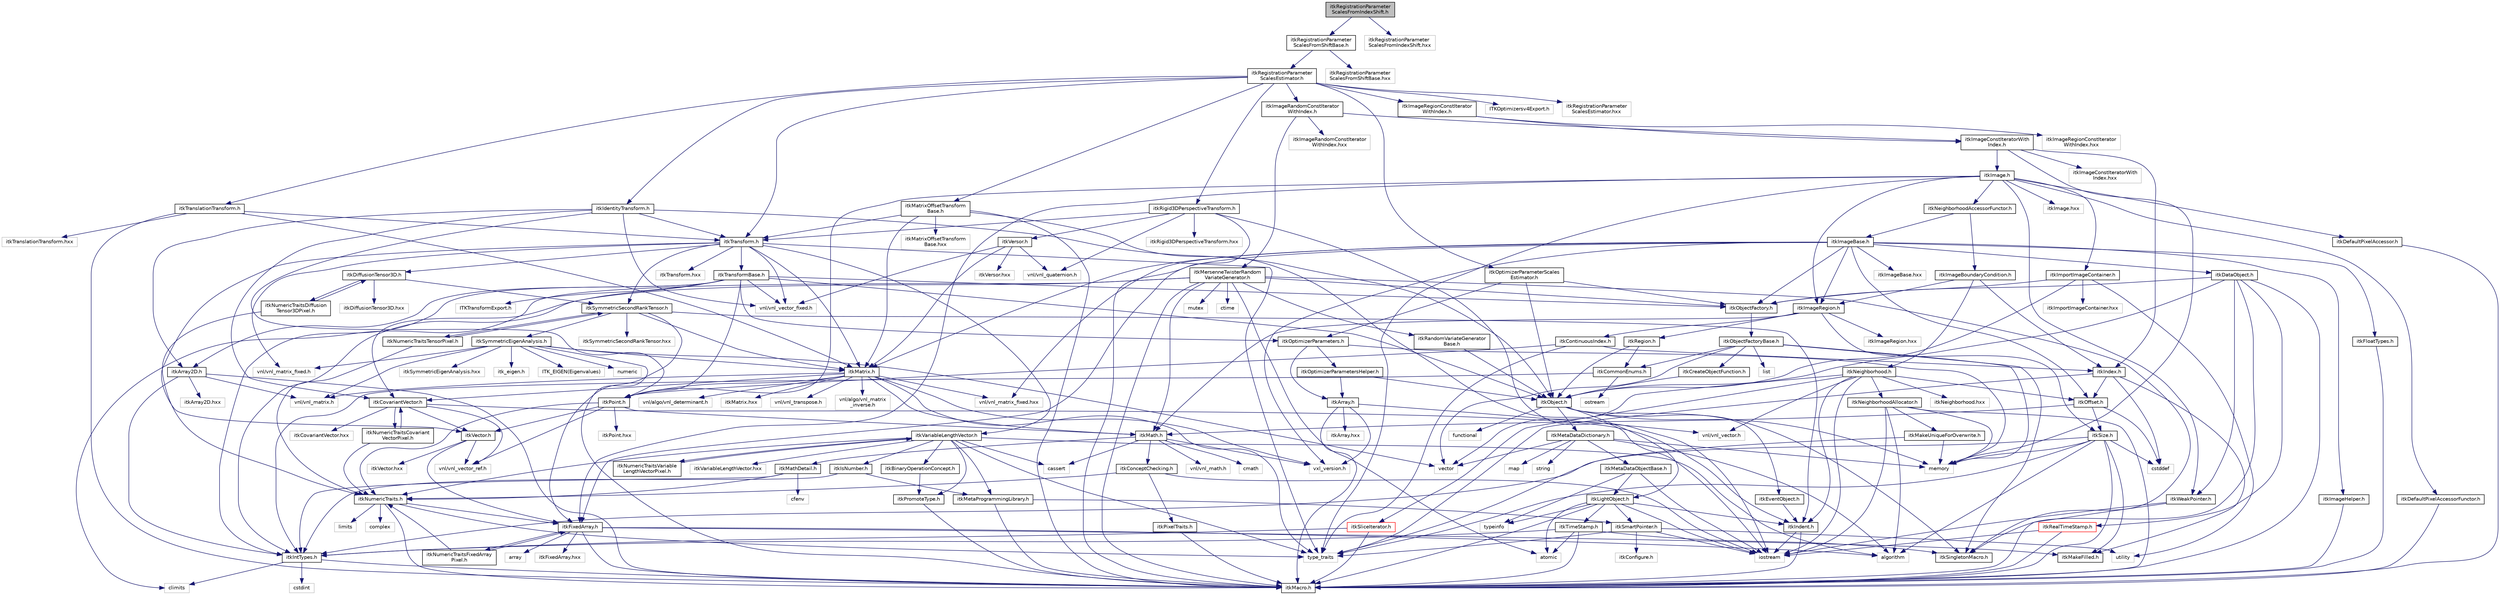 digraph "itkRegistrationParameterScalesFromIndexShift.h"
{
 // LATEX_PDF_SIZE
  edge [fontname="Helvetica",fontsize="10",labelfontname="Helvetica",labelfontsize="10"];
  node [fontname="Helvetica",fontsize="10",shape=record];
  Node1 [label="itkRegistrationParameter\lScalesFromIndexShift.h",height=0.2,width=0.4,color="black", fillcolor="grey75", style="filled", fontcolor="black",tooltip=" "];
  Node1 -> Node2 [color="midnightblue",fontsize="10",style="solid",fontname="Helvetica"];
  Node2 [label="itkRegistrationParameter\lScalesFromShiftBase.h",height=0.2,width=0.4,color="black", fillcolor="white", style="filled",URL="$itkRegistrationParameterScalesFromShiftBase_8h.html",tooltip=" "];
  Node2 -> Node3 [color="midnightblue",fontsize="10",style="solid",fontname="Helvetica"];
  Node3 [label="itkRegistrationParameter\lScalesEstimator.h",height=0.2,width=0.4,color="black", fillcolor="white", style="filled",URL="$itkRegistrationParameterScalesEstimator_8h.html",tooltip=" "];
  Node3 -> Node4 [color="midnightblue",fontsize="10",style="solid",fontname="Helvetica"];
  Node4 [label="itkTransform.h",height=0.2,width=0.4,color="black", fillcolor="white", style="filled",URL="$itkTransform_8h.html",tooltip=" "];
  Node4 -> Node5 [color="midnightblue",fontsize="10",style="solid",fontname="Helvetica"];
  Node5 [label="type_traits",height=0.2,width=0.4,color="grey75", fillcolor="white", style="filled",tooltip=" "];
  Node4 -> Node6 [color="midnightblue",fontsize="10",style="solid",fontname="Helvetica"];
  Node6 [label="itkTransformBase.h",height=0.2,width=0.4,color="black", fillcolor="white", style="filled",URL="$itkTransformBase_8h.html",tooltip=" "];
  Node6 -> Node7 [color="midnightblue",fontsize="10",style="solid",fontname="Helvetica"];
  Node7 [label="ITKTransformExport.h",height=0.2,width=0.4,color="grey75", fillcolor="white", style="filled",tooltip=" "];
  Node6 -> Node8 [color="midnightblue",fontsize="10",style="solid",fontname="Helvetica"];
  Node8 [label="itkObject.h",height=0.2,width=0.4,color="black", fillcolor="white", style="filled",URL="$itkObject_8h.html",tooltip=" "];
  Node8 -> Node9 [color="midnightblue",fontsize="10",style="solid",fontname="Helvetica"];
  Node9 [label="itkLightObject.h",height=0.2,width=0.4,color="black", fillcolor="white", style="filled",URL="$itkLightObject_8h.html",tooltip=" "];
  Node9 -> Node10 [color="midnightblue",fontsize="10",style="solid",fontname="Helvetica"];
  Node10 [label="itkMacro.h",height=0.2,width=0.4,color="black", fillcolor="white", style="filled",URL="$itkMacro_8h.html",tooltip=" "];
  Node9 -> Node11 [color="midnightblue",fontsize="10",style="solid",fontname="Helvetica"];
  Node11 [label="itkSmartPointer.h",height=0.2,width=0.4,color="black", fillcolor="white", style="filled",URL="$itkSmartPointer_8h.html",tooltip=" "];
  Node11 -> Node12 [color="midnightblue",fontsize="10",style="solid",fontname="Helvetica"];
  Node12 [label="iostream",height=0.2,width=0.4,color="grey75", fillcolor="white", style="filled",tooltip=" "];
  Node11 -> Node13 [color="midnightblue",fontsize="10",style="solid",fontname="Helvetica"];
  Node13 [label="utility",height=0.2,width=0.4,color="grey75", fillcolor="white", style="filled",tooltip=" "];
  Node11 -> Node5 [color="midnightblue",fontsize="10",style="solid",fontname="Helvetica"];
  Node11 -> Node14 [color="midnightblue",fontsize="10",style="solid",fontname="Helvetica"];
  Node14 [label="itkConfigure.h",height=0.2,width=0.4,color="grey75", fillcolor="white", style="filled",tooltip=" "];
  Node9 -> Node15 [color="midnightblue",fontsize="10",style="solid",fontname="Helvetica"];
  Node15 [label="itkTimeStamp.h",height=0.2,width=0.4,color="black", fillcolor="white", style="filled",URL="$itkTimeStamp_8h.html",tooltip=" "];
  Node15 -> Node10 [color="midnightblue",fontsize="10",style="solid",fontname="Helvetica"];
  Node15 -> Node16 [color="midnightblue",fontsize="10",style="solid",fontname="Helvetica"];
  Node16 [label="itkIntTypes.h",height=0.2,width=0.4,color="black", fillcolor="white", style="filled",URL="$itkIntTypes_8h.html",tooltip=" "];
  Node16 -> Node10 [color="midnightblue",fontsize="10",style="solid",fontname="Helvetica"];
  Node16 -> Node17 [color="midnightblue",fontsize="10",style="solid",fontname="Helvetica"];
  Node17 [label="cstdint",height=0.2,width=0.4,color="grey75", fillcolor="white", style="filled",tooltip=" "];
  Node16 -> Node18 [color="midnightblue",fontsize="10",style="solid",fontname="Helvetica"];
  Node18 [label="climits",height=0.2,width=0.4,color="grey75", fillcolor="white", style="filled",tooltip=" "];
  Node15 -> Node19 [color="midnightblue",fontsize="10",style="solid",fontname="Helvetica"];
  Node19 [label="atomic",height=0.2,width=0.4,color="grey75", fillcolor="white", style="filled",tooltip=" "];
  Node15 -> Node20 [color="midnightblue",fontsize="10",style="solid",fontname="Helvetica"];
  Node20 [label="itkSingletonMacro.h",height=0.2,width=0.4,color="black", fillcolor="white", style="filled",URL="$itkSingletonMacro_8h.html",tooltip=" "];
  Node9 -> Node21 [color="midnightblue",fontsize="10",style="solid",fontname="Helvetica"];
  Node21 [label="itkIndent.h",height=0.2,width=0.4,color="black", fillcolor="white", style="filled",URL="$itkIndent_8h.html",tooltip=" "];
  Node21 -> Node10 [color="midnightblue",fontsize="10",style="solid",fontname="Helvetica"];
  Node21 -> Node12 [color="midnightblue",fontsize="10",style="solid",fontname="Helvetica"];
  Node9 -> Node19 [color="midnightblue",fontsize="10",style="solid",fontname="Helvetica"];
  Node9 -> Node12 [color="midnightblue",fontsize="10",style="solid",fontname="Helvetica"];
  Node9 -> Node22 [color="midnightblue",fontsize="10",style="solid",fontname="Helvetica"];
  Node22 [label="typeinfo",height=0.2,width=0.4,color="grey75", fillcolor="white", style="filled",tooltip=" "];
  Node8 -> Node23 [color="midnightblue",fontsize="10",style="solid",fontname="Helvetica"];
  Node23 [label="itkEventObject.h",height=0.2,width=0.4,color="black", fillcolor="white", style="filled",URL="$itkEventObject_8h.html",tooltip=" "];
  Node23 -> Node21 [color="midnightblue",fontsize="10",style="solid",fontname="Helvetica"];
  Node8 -> Node24 [color="midnightblue",fontsize="10",style="solid",fontname="Helvetica"];
  Node24 [label="itkMetaDataDictionary.h",height=0.2,width=0.4,color="black", fillcolor="white", style="filled",URL="$itkMetaDataDictionary_8h.html",tooltip=" "];
  Node24 -> Node25 [color="midnightblue",fontsize="10",style="solid",fontname="Helvetica"];
  Node25 [label="itkMetaDataObjectBase.h",height=0.2,width=0.4,color="black", fillcolor="white", style="filled",URL="$itkMetaDataObjectBase_8h.html",tooltip=" "];
  Node25 -> Node9 [color="midnightblue",fontsize="10",style="solid",fontname="Helvetica"];
  Node25 -> Node22 [color="midnightblue",fontsize="10",style="solid",fontname="Helvetica"];
  Node25 -> Node12 [color="midnightblue",fontsize="10",style="solid",fontname="Helvetica"];
  Node24 -> Node26 [color="midnightblue",fontsize="10",style="solid",fontname="Helvetica"];
  Node26 [label="algorithm",height=0.2,width=0.4,color="grey75", fillcolor="white", style="filled",tooltip=" "];
  Node24 -> Node27 [color="midnightblue",fontsize="10",style="solid",fontname="Helvetica"];
  Node27 [label="vector",height=0.2,width=0.4,color="grey75", fillcolor="white", style="filled",tooltip=" "];
  Node24 -> Node28 [color="midnightblue",fontsize="10",style="solid",fontname="Helvetica"];
  Node28 [label="map",height=0.2,width=0.4,color="grey75", fillcolor="white", style="filled",tooltip=" "];
  Node24 -> Node29 [color="midnightblue",fontsize="10",style="solid",fontname="Helvetica"];
  Node29 [label="string",height=0.2,width=0.4,color="grey75", fillcolor="white", style="filled",tooltip=" "];
  Node24 -> Node30 [color="midnightblue",fontsize="10",style="solid",fontname="Helvetica"];
  Node30 [label="memory",height=0.2,width=0.4,color="grey75", fillcolor="white", style="filled",tooltip=" "];
  Node8 -> Node20 [color="midnightblue",fontsize="10",style="solid",fontname="Helvetica"];
  Node8 -> Node31 [color="midnightblue",fontsize="10",style="solid",fontname="Helvetica"];
  Node31 [label="functional",height=0.2,width=0.4,color="grey75", fillcolor="white", style="filled",tooltip=" "];
  Node8 -> Node30 [color="midnightblue",fontsize="10",style="solid",fontname="Helvetica"];
  Node6 -> Node32 [color="midnightblue",fontsize="10",style="solid",fontname="Helvetica"];
  Node32 [label="itkPoint.h",height=0.2,width=0.4,color="black", fillcolor="white", style="filled",URL="$itkPoint_8h.html",tooltip=" "];
  Node32 -> Node33 [color="midnightblue",fontsize="10",style="solid",fontname="Helvetica"];
  Node33 [label="itkNumericTraits.h",height=0.2,width=0.4,color="black", fillcolor="white", style="filled",URL="$itkNumericTraits_8h.html",tooltip=" "];
  Node33 -> Node10 [color="midnightblue",fontsize="10",style="solid",fontname="Helvetica"];
  Node33 -> Node34 [color="midnightblue",fontsize="10",style="solid",fontname="Helvetica"];
  Node34 [label="limits",height=0.2,width=0.4,color="grey75", fillcolor="white", style="filled",tooltip=" "];
  Node33 -> Node35 [color="midnightblue",fontsize="10",style="solid",fontname="Helvetica"];
  Node35 [label="complex",height=0.2,width=0.4,color="grey75", fillcolor="white", style="filled",tooltip=" "];
  Node33 -> Node5 [color="midnightblue",fontsize="10",style="solid",fontname="Helvetica"];
  Node33 -> Node36 [color="midnightblue",fontsize="10",style="solid",fontname="Helvetica"];
  Node36 [label="itkFixedArray.h",height=0.2,width=0.4,color="black", fillcolor="white", style="filled",URL="$itkFixedArray_8h.html",tooltip=" "];
  Node36 -> Node10 [color="midnightblue",fontsize="10",style="solid",fontname="Helvetica"];
  Node36 -> Node37 [color="midnightblue",fontsize="10",style="solid",fontname="Helvetica"];
  Node37 [label="itkMakeFilled.h",height=0.2,width=0.4,color="black", fillcolor="white", style="filled",URL="$itkMakeFilled_8h.html",tooltip=" "];
  Node36 -> Node26 [color="midnightblue",fontsize="10",style="solid",fontname="Helvetica"];
  Node36 -> Node38 [color="midnightblue",fontsize="10",style="solid",fontname="Helvetica"];
  Node38 [label="array",height=0.2,width=0.4,color="grey75", fillcolor="white", style="filled",tooltip=" "];
  Node36 -> Node39 [color="midnightblue",fontsize="10",style="solid",fontname="Helvetica"];
  Node39 [label="itkFixedArray.hxx",height=0.2,width=0.4,color="grey75", fillcolor="white", style="filled",tooltip=" "];
  Node36 -> Node40 [color="midnightblue",fontsize="10",style="solid",fontname="Helvetica"];
  Node40 [label="itkNumericTraitsFixedArray\lPixel.h",height=0.2,width=0.4,color="black", fillcolor="white", style="filled",URL="$itkNumericTraitsFixedArrayPixel_8h.html",tooltip=" "];
  Node40 -> Node33 [color="midnightblue",fontsize="10",style="solid",fontname="Helvetica"];
  Node40 -> Node36 [color="midnightblue",fontsize="10",style="solid",fontname="Helvetica"];
  Node32 -> Node41 [color="midnightblue",fontsize="10",style="solid",fontname="Helvetica"];
  Node41 [label="itkVector.h",height=0.2,width=0.4,color="black", fillcolor="white", style="filled",URL="$itkVector_8h.html",tooltip=" "];
  Node41 -> Node36 [color="midnightblue",fontsize="10",style="solid",fontname="Helvetica"];
  Node41 -> Node42 [color="midnightblue",fontsize="10",style="solid",fontname="Helvetica"];
  Node42 [label="vnl/vnl_vector_ref.h",height=0.2,width=0.4,color="grey75", fillcolor="white", style="filled",tooltip=" "];
  Node41 -> Node43 [color="midnightblue",fontsize="10",style="solid",fontname="Helvetica"];
  Node43 [label="itkVector.hxx",height=0.2,width=0.4,color="grey75", fillcolor="white", style="filled",tooltip=" "];
  Node32 -> Node42 [color="midnightblue",fontsize="10",style="solid",fontname="Helvetica"];
  Node32 -> Node44 [color="midnightblue",fontsize="10",style="solid",fontname="Helvetica"];
  Node44 [label="itkMath.h",height=0.2,width=0.4,color="black", fillcolor="white", style="filled",URL="$itkMath_8h.html",tooltip=" "];
  Node44 -> Node45 [color="midnightblue",fontsize="10",style="solid",fontname="Helvetica"];
  Node45 [label="cassert",height=0.2,width=0.4,color="grey75", fillcolor="white", style="filled",tooltip=" "];
  Node44 -> Node46 [color="midnightblue",fontsize="10",style="solid",fontname="Helvetica"];
  Node46 [label="cmath",height=0.2,width=0.4,color="grey75", fillcolor="white", style="filled",tooltip=" "];
  Node44 -> Node47 [color="midnightblue",fontsize="10",style="solid",fontname="Helvetica"];
  Node47 [label="itkMathDetail.h",height=0.2,width=0.4,color="black", fillcolor="white", style="filled",URL="$itkMathDetail_8h.html",tooltip=" "];
  Node47 -> Node16 [color="midnightblue",fontsize="10",style="solid",fontname="Helvetica"];
  Node47 -> Node33 [color="midnightblue",fontsize="10",style="solid",fontname="Helvetica"];
  Node47 -> Node48 [color="midnightblue",fontsize="10",style="solid",fontname="Helvetica"];
  Node48 [label="cfenv",height=0.2,width=0.4,color="grey75", fillcolor="white", style="filled",tooltip=" "];
  Node44 -> Node49 [color="midnightblue",fontsize="10",style="solid",fontname="Helvetica"];
  Node49 [label="itkConceptChecking.h",height=0.2,width=0.4,color="black", fillcolor="white", style="filled",URL="$itkConceptChecking_8h.html",tooltip=" "];
  Node49 -> Node50 [color="midnightblue",fontsize="10",style="solid",fontname="Helvetica"];
  Node50 [label="itkPixelTraits.h",height=0.2,width=0.4,color="black", fillcolor="white", style="filled",URL="$itkPixelTraits_8h.html",tooltip=" "];
  Node50 -> Node10 [color="midnightblue",fontsize="10",style="solid",fontname="Helvetica"];
  Node49 -> Node33 [color="midnightblue",fontsize="10",style="solid",fontname="Helvetica"];
  Node49 -> Node12 [color="midnightblue",fontsize="10",style="solid",fontname="Helvetica"];
  Node44 -> Node51 [color="midnightblue",fontsize="10",style="solid",fontname="Helvetica"];
  Node51 [label="vnl/vnl_math.h",height=0.2,width=0.4,color="grey75", fillcolor="white", style="filled",tooltip=" "];
  Node44 -> Node52 [color="midnightblue",fontsize="10",style="solid",fontname="Helvetica"];
  Node52 [label="vxl_version.h",height=0.2,width=0.4,color="grey75", fillcolor="white", style="filled",tooltip=" "];
  Node32 -> Node53 [color="midnightblue",fontsize="10",style="solid",fontname="Helvetica"];
  Node53 [label="itkPoint.hxx",height=0.2,width=0.4,color="grey75", fillcolor="white", style="filled",tooltip=" "];
  Node6 -> Node54 [color="midnightblue",fontsize="10",style="solid",fontname="Helvetica"];
  Node54 [label="itkCovariantVector.h",height=0.2,width=0.4,color="black", fillcolor="white", style="filled",URL="$itkCovariantVector_8h.html",tooltip=" "];
  Node54 -> Node21 [color="midnightblue",fontsize="10",style="solid",fontname="Helvetica"];
  Node54 -> Node41 [color="midnightblue",fontsize="10",style="solid",fontname="Helvetica"];
  Node54 -> Node42 [color="midnightblue",fontsize="10",style="solid",fontname="Helvetica"];
  Node54 -> Node55 [color="midnightblue",fontsize="10",style="solid",fontname="Helvetica"];
  Node55 [label="itkNumericTraitsCovariant\lVectorPixel.h",height=0.2,width=0.4,color="black", fillcolor="white", style="filled",URL="$itkNumericTraitsCovariantVectorPixel_8h.html",tooltip=" "];
  Node55 -> Node33 [color="midnightblue",fontsize="10",style="solid",fontname="Helvetica"];
  Node55 -> Node54 [color="midnightblue",fontsize="10",style="solid",fontname="Helvetica"];
  Node54 -> Node56 [color="midnightblue",fontsize="10",style="solid",fontname="Helvetica"];
  Node56 [label="itkCovariantVector.hxx",height=0.2,width=0.4,color="grey75", fillcolor="white", style="filled",tooltip=" "];
  Node6 -> Node57 [color="midnightblue",fontsize="10",style="solid",fontname="Helvetica"];
  Node57 [label="vnl/vnl_vector_fixed.h",height=0.2,width=0.4,color="grey75", fillcolor="white", style="filled",tooltip=" "];
  Node6 -> Node58 [color="midnightblue",fontsize="10",style="solid",fontname="Helvetica"];
  Node58 [label="itkArray2D.h",height=0.2,width=0.4,color="black", fillcolor="white", style="filled",URL="$itkArray2D_8h.html",tooltip=" "];
  Node58 -> Node10 [color="midnightblue",fontsize="10",style="solid",fontname="Helvetica"];
  Node58 -> Node16 [color="midnightblue",fontsize="10",style="solid",fontname="Helvetica"];
  Node58 -> Node59 [color="midnightblue",fontsize="10",style="solid",fontname="Helvetica"];
  Node59 [label="vnl/vnl_matrix.h",height=0.2,width=0.4,color="grey75", fillcolor="white", style="filled",tooltip=" "];
  Node58 -> Node60 [color="midnightblue",fontsize="10",style="solid",fontname="Helvetica"];
  Node60 [label="itkArray2D.hxx",height=0.2,width=0.4,color="grey75", fillcolor="white", style="filled",tooltip=" "];
  Node6 -> Node61 [color="midnightblue",fontsize="10",style="solid",fontname="Helvetica"];
  Node61 [label="itkOptimizerParameters.h",height=0.2,width=0.4,color="black", fillcolor="white", style="filled",URL="$itkOptimizerParameters_8h.html",tooltip=" "];
  Node61 -> Node62 [color="midnightblue",fontsize="10",style="solid",fontname="Helvetica"];
  Node62 [label="itkArray.h",height=0.2,width=0.4,color="black", fillcolor="white", style="filled",URL="$itkArray_8h.html",tooltip=" "];
  Node62 -> Node10 [color="midnightblue",fontsize="10",style="solid",fontname="Helvetica"];
  Node62 -> Node52 [color="midnightblue",fontsize="10",style="solid",fontname="Helvetica"];
  Node62 -> Node63 [color="midnightblue",fontsize="10",style="solid",fontname="Helvetica"];
  Node63 [label="vnl/vnl_vector.h",height=0.2,width=0.4,color="grey75", fillcolor="white", style="filled",tooltip=" "];
  Node62 -> Node64 [color="midnightblue",fontsize="10",style="solid",fontname="Helvetica"];
  Node64 [label="itkArray.hxx",height=0.2,width=0.4,color="grey75", fillcolor="white", style="filled",tooltip=" "];
  Node61 -> Node65 [color="midnightblue",fontsize="10",style="solid",fontname="Helvetica"];
  Node65 [label="itkOptimizerParametersHelper.h",height=0.2,width=0.4,color="black", fillcolor="white", style="filled",URL="$itkOptimizerParametersHelper_8h.html",tooltip=" "];
  Node65 -> Node8 [color="midnightblue",fontsize="10",style="solid",fontname="Helvetica"];
  Node65 -> Node62 [color="midnightblue",fontsize="10",style="solid",fontname="Helvetica"];
  Node61 -> Node30 [color="midnightblue",fontsize="10",style="solid",fontname="Helvetica"];
  Node6 -> Node66 [color="midnightblue",fontsize="10",style="solid",fontname="Helvetica"];
  Node66 [label="itkObjectFactory.h",height=0.2,width=0.4,color="black", fillcolor="white", style="filled",URL="$itkObjectFactory_8h.html",tooltip=" "];
  Node66 -> Node67 [color="midnightblue",fontsize="10",style="solid",fontname="Helvetica"];
  Node67 [label="itkObjectFactoryBase.h",height=0.2,width=0.4,color="black", fillcolor="white", style="filled",URL="$itkObjectFactoryBase_8h.html",tooltip=" "];
  Node67 -> Node68 [color="midnightblue",fontsize="10",style="solid",fontname="Helvetica"];
  Node68 [label="itkCreateObjectFunction.h",height=0.2,width=0.4,color="black", fillcolor="white", style="filled",URL="$itkCreateObjectFunction_8h.html",tooltip=" "];
  Node68 -> Node8 [color="midnightblue",fontsize="10",style="solid",fontname="Helvetica"];
  Node67 -> Node20 [color="midnightblue",fontsize="10",style="solid",fontname="Helvetica"];
  Node67 -> Node69 [color="midnightblue",fontsize="10",style="solid",fontname="Helvetica"];
  Node69 [label="itkCommonEnums.h",height=0.2,width=0.4,color="black", fillcolor="white", style="filled",URL="$itkCommonEnums_8h.html",tooltip=" "];
  Node69 -> Node16 [color="midnightblue",fontsize="10",style="solid",fontname="Helvetica"];
  Node69 -> Node70 [color="midnightblue",fontsize="10",style="solid",fontname="Helvetica"];
  Node70 [label="ostream",height=0.2,width=0.4,color="grey75", fillcolor="white", style="filled",tooltip=" "];
  Node67 -> Node71 [color="midnightblue",fontsize="10",style="solid",fontname="Helvetica"];
  Node71 [label="list",height=0.2,width=0.4,color="grey75", fillcolor="white", style="filled",tooltip=" "];
  Node67 -> Node30 [color="midnightblue",fontsize="10",style="solid",fontname="Helvetica"];
  Node67 -> Node27 [color="midnightblue",fontsize="10",style="solid",fontname="Helvetica"];
  Node6 -> Node16 [color="midnightblue",fontsize="10",style="solid",fontname="Helvetica"];
  Node4 -> Node41 [color="midnightblue",fontsize="10",style="solid",fontname="Helvetica"];
  Node4 -> Node72 [color="midnightblue",fontsize="10",style="solid",fontname="Helvetica"];
  Node72 [label="itkSymmetricSecondRankTensor.h",height=0.2,width=0.4,color="black", fillcolor="white", style="filled",URL="$itkSymmetricSecondRankTensor_8h.html",tooltip=" "];
  Node72 -> Node21 [color="midnightblue",fontsize="10",style="solid",fontname="Helvetica"];
  Node72 -> Node36 [color="midnightblue",fontsize="10",style="solid",fontname="Helvetica"];
  Node72 -> Node73 [color="midnightblue",fontsize="10",style="solid",fontname="Helvetica"];
  Node73 [label="itkMatrix.h",height=0.2,width=0.4,color="black", fillcolor="white", style="filled",URL="$itkMatrix_8h.html",tooltip=" "];
  Node73 -> Node32 [color="midnightblue",fontsize="10",style="solid",fontname="Helvetica"];
  Node73 -> Node54 [color="midnightblue",fontsize="10",style="solid",fontname="Helvetica"];
  Node73 -> Node52 [color="midnightblue",fontsize="10",style="solid",fontname="Helvetica"];
  Node73 -> Node74 [color="midnightblue",fontsize="10",style="solid",fontname="Helvetica"];
  Node74 [label="vnl/vnl_matrix_fixed.hxx",height=0.2,width=0.4,color="grey75", fillcolor="white", style="filled",tooltip=" "];
  Node73 -> Node75 [color="midnightblue",fontsize="10",style="solid",fontname="Helvetica"];
  Node75 [label="vnl/vnl_transpose.h",height=0.2,width=0.4,color="grey75", fillcolor="white", style="filled",tooltip=" "];
  Node73 -> Node76 [color="midnightblue",fontsize="10",style="solid",fontname="Helvetica"];
  Node76 [label="vnl/algo/vnl_matrix\l_inverse.h",height=0.2,width=0.4,color="grey75", fillcolor="white", style="filled",tooltip=" "];
  Node73 -> Node59 [color="midnightblue",fontsize="10",style="solid",fontname="Helvetica"];
  Node73 -> Node77 [color="midnightblue",fontsize="10",style="solid",fontname="Helvetica"];
  Node77 [label="vnl/algo/vnl_determinant.h",height=0.2,width=0.4,color="grey75", fillcolor="white", style="filled",tooltip=" "];
  Node73 -> Node44 [color="midnightblue",fontsize="10",style="solid",fontname="Helvetica"];
  Node73 -> Node5 [color="midnightblue",fontsize="10",style="solid",fontname="Helvetica"];
  Node73 -> Node78 [color="midnightblue",fontsize="10",style="solid",fontname="Helvetica"];
  Node78 [label="itkMatrix.hxx",height=0.2,width=0.4,color="grey75", fillcolor="white", style="filled",tooltip=" "];
  Node72 -> Node79 [color="midnightblue",fontsize="10",style="solid",fontname="Helvetica"];
  Node79 [label="itkSymmetricEigenAnalysis.h",height=0.2,width=0.4,color="black", fillcolor="white", style="filled",URL="$itkSymmetricEigenAnalysis_8h.html",tooltip=" "];
  Node79 -> Node10 [color="midnightblue",fontsize="10",style="solid",fontname="Helvetica"];
  Node79 -> Node80 [color="midnightblue",fontsize="10",style="solid",fontname="Helvetica"];
  Node80 [label="itk_eigen.h",height=0.2,width=0.4,color="grey75", fillcolor="white", style="filled",tooltip=" "];
  Node79 -> Node81 [color="midnightblue",fontsize="10",style="solid",fontname="Helvetica"];
  Node81 [label="ITK_EIGEN(Eigenvalues)",height=0.2,width=0.4,color="grey75", fillcolor="white", style="filled",tooltip=" "];
  Node79 -> Node82 [color="midnightblue",fontsize="10",style="solid",fontname="Helvetica"];
  Node82 [label="numeric",height=0.2,width=0.4,color="grey75", fillcolor="white", style="filled",tooltip=" "];
  Node79 -> Node27 [color="midnightblue",fontsize="10",style="solid",fontname="Helvetica"];
  Node79 -> Node59 [color="midnightblue",fontsize="10",style="solid",fontname="Helvetica"];
  Node79 -> Node83 [color="midnightblue",fontsize="10",style="solid",fontname="Helvetica"];
  Node83 [label="vnl/vnl_matrix_fixed.h",height=0.2,width=0.4,color="grey75", fillcolor="white", style="filled",tooltip=" "];
  Node79 -> Node73 [color="midnightblue",fontsize="10",style="solid",fontname="Helvetica"];
  Node79 -> Node84 [color="midnightblue",fontsize="10",style="solid",fontname="Helvetica"];
  Node84 [label="itkSymmetricEigenAnalysis.hxx",height=0.2,width=0.4,color="grey75", fillcolor="white", style="filled",tooltip=" "];
  Node72 -> Node85 [color="midnightblue",fontsize="10",style="solid",fontname="Helvetica"];
  Node85 [label="itkNumericTraitsTensorPixel.h",height=0.2,width=0.4,color="black", fillcolor="white", style="filled",URL="$itkNumericTraitsTensorPixel_8h.html",tooltip=" "];
  Node85 -> Node33 [color="midnightblue",fontsize="10",style="solid",fontname="Helvetica"];
  Node85 -> Node72 [color="midnightblue",fontsize="10",style="solid",fontname="Helvetica"];
  Node72 -> Node86 [color="midnightblue",fontsize="10",style="solid",fontname="Helvetica"];
  Node86 [label="itkSymmetricSecondRankTensor.hxx",height=0.2,width=0.4,color="grey75", fillcolor="white", style="filled",tooltip=" "];
  Node4 -> Node87 [color="midnightblue",fontsize="10",style="solid",fontname="Helvetica"];
  Node87 [label="itkDiffusionTensor3D.h",height=0.2,width=0.4,color="black", fillcolor="white", style="filled",URL="$itkDiffusionTensor3D_8h.html",tooltip=" "];
  Node87 -> Node72 [color="midnightblue",fontsize="10",style="solid",fontname="Helvetica"];
  Node87 -> Node88 [color="midnightblue",fontsize="10",style="solid",fontname="Helvetica"];
  Node88 [label="itkNumericTraitsDiffusion\lTensor3DPixel.h",height=0.2,width=0.4,color="black", fillcolor="white", style="filled",URL="$itkNumericTraitsDiffusionTensor3DPixel_8h.html",tooltip=" "];
  Node88 -> Node33 [color="midnightblue",fontsize="10",style="solid",fontname="Helvetica"];
  Node88 -> Node87 [color="midnightblue",fontsize="10",style="solid",fontname="Helvetica"];
  Node87 -> Node89 [color="midnightblue",fontsize="10",style="solid",fontname="Helvetica"];
  Node89 [label="itkDiffusionTensor3D.hxx",height=0.2,width=0.4,color="grey75", fillcolor="white", style="filled",tooltip=" "];
  Node4 -> Node90 [color="midnightblue",fontsize="10",style="solid",fontname="Helvetica"];
  Node90 [label="itkVariableLengthVector.h",height=0.2,width=0.4,color="black", fillcolor="white", style="filled",URL="$itkVariableLengthVector_8h.html",tooltip=" "];
  Node90 -> Node45 [color="midnightblue",fontsize="10",style="solid",fontname="Helvetica"];
  Node90 -> Node26 [color="midnightblue",fontsize="10",style="solid",fontname="Helvetica"];
  Node90 -> Node5 [color="midnightblue",fontsize="10",style="solid",fontname="Helvetica"];
  Node90 -> Node33 [color="midnightblue",fontsize="10",style="solid",fontname="Helvetica"];
  Node90 -> Node91 [color="midnightblue",fontsize="10",style="solid",fontname="Helvetica"];
  Node91 [label="itkMetaProgrammingLibrary.h",height=0.2,width=0.4,color="black", fillcolor="white", style="filled",URL="$itkMetaProgrammingLibrary_8h.html",tooltip=" "];
  Node91 -> Node10 [color="midnightblue",fontsize="10",style="solid",fontname="Helvetica"];
  Node91 -> Node11 [color="midnightblue",fontsize="10",style="solid",fontname="Helvetica"];
  Node90 -> Node92 [color="midnightblue",fontsize="10",style="solid",fontname="Helvetica"];
  Node92 [label="itkIsNumber.h",height=0.2,width=0.4,color="black", fillcolor="white", style="filled",URL="$itkIsNumber_8h.html",tooltip=" "];
  Node92 -> Node91 [color="midnightblue",fontsize="10",style="solid",fontname="Helvetica"];
  Node92 -> Node16 [color="midnightblue",fontsize="10",style="solid",fontname="Helvetica"];
  Node90 -> Node93 [color="midnightblue",fontsize="10",style="solid",fontname="Helvetica"];
  Node93 [label="itkPromoteType.h",height=0.2,width=0.4,color="black", fillcolor="white", style="filled",URL="$itkPromoteType_8h.html",tooltip=" "];
  Node93 -> Node10 [color="midnightblue",fontsize="10",style="solid",fontname="Helvetica"];
  Node90 -> Node94 [color="midnightblue",fontsize="10",style="solid",fontname="Helvetica"];
  Node94 [label="itkBinaryOperationConcept.h",height=0.2,width=0.4,color="black", fillcolor="white", style="filled",URL="$itkBinaryOperationConcept_8h.html",tooltip=" "];
  Node94 -> Node93 [color="midnightblue",fontsize="10",style="solid",fontname="Helvetica"];
  Node90 -> Node95 [color="midnightblue",fontsize="10",style="solid",fontname="Helvetica"];
  Node95 [label="itkNumericTraitsVariable\lLengthVectorPixel.h",height=0.2,width=0.4,color="black", fillcolor="white", style="filled",URL="$itkNumericTraitsVariableLengthVectorPixel_8h.html",tooltip=" "];
  Node95 -> Node90 [color="midnightblue",fontsize="10",style="solid",fontname="Helvetica"];
  Node90 -> Node96 [color="midnightblue",fontsize="10",style="solid",fontname="Helvetica"];
  Node96 [label="itkVariableLengthVector.hxx",height=0.2,width=0.4,color="grey75", fillcolor="white", style="filled",tooltip=" "];
  Node4 -> Node57 [color="midnightblue",fontsize="10",style="solid",fontname="Helvetica"];
  Node4 -> Node83 [color="midnightblue",fontsize="10",style="solid",fontname="Helvetica"];
  Node4 -> Node73 [color="midnightblue",fontsize="10",style="solid",fontname="Helvetica"];
  Node4 -> Node97 [color="midnightblue",fontsize="10",style="solid",fontname="Helvetica"];
  Node97 [label="itkTransform.hxx",height=0.2,width=0.4,color="grey75", fillcolor="white", style="filled",tooltip=" "];
  Node3 -> Node98 [color="midnightblue",fontsize="10",style="solid",fontname="Helvetica"];
  Node98 [label="itkMatrixOffsetTransform\lBase.h",height=0.2,width=0.4,color="black", fillcolor="white", style="filled",URL="$itkMatrixOffsetTransformBase_8h.html",tooltip=" "];
  Node98 -> Node10 [color="midnightblue",fontsize="10",style="solid",fontname="Helvetica"];
  Node98 -> Node73 [color="midnightblue",fontsize="10",style="solid",fontname="Helvetica"];
  Node98 -> Node4 [color="midnightblue",fontsize="10",style="solid",fontname="Helvetica"];
  Node98 -> Node12 [color="midnightblue",fontsize="10",style="solid",fontname="Helvetica"];
  Node98 -> Node99 [color="midnightblue",fontsize="10",style="solid",fontname="Helvetica"];
  Node99 [label="itkMatrixOffsetTransform\lBase.hxx",height=0.2,width=0.4,color="grey75", fillcolor="white", style="filled",tooltip=" "];
  Node3 -> Node100 [color="midnightblue",fontsize="10",style="solid",fontname="Helvetica"];
  Node100 [label="itkTranslationTransform.h",height=0.2,width=0.4,color="black", fillcolor="white", style="filled",URL="$itkTranslationTransform_8h.html",tooltip=" "];
  Node100 -> Node4 [color="midnightblue",fontsize="10",style="solid",fontname="Helvetica"];
  Node100 -> Node10 [color="midnightblue",fontsize="10",style="solid",fontname="Helvetica"];
  Node100 -> Node73 [color="midnightblue",fontsize="10",style="solid",fontname="Helvetica"];
  Node100 -> Node101 [color="midnightblue",fontsize="10",style="solid",fontname="Helvetica"];
  Node101 [label="itkTranslationTransform.hxx",height=0.2,width=0.4,color="grey75", fillcolor="white", style="filled",tooltip=" "];
  Node3 -> Node102 [color="midnightblue",fontsize="10",style="solid",fontname="Helvetica"];
  Node102 [label="itkIdentityTransform.h",height=0.2,width=0.4,color="black", fillcolor="white", style="filled",URL="$itkIdentityTransform_8h.html",tooltip=" "];
  Node102 -> Node8 [color="midnightblue",fontsize="10",style="solid",fontname="Helvetica"];
  Node102 -> Node32 [color="midnightblue",fontsize="10",style="solid",fontname="Helvetica"];
  Node102 -> Node54 [color="midnightblue",fontsize="10",style="solid",fontname="Helvetica"];
  Node102 -> Node57 [color="midnightblue",fontsize="10",style="solid",fontname="Helvetica"];
  Node102 -> Node58 [color="midnightblue",fontsize="10",style="solid",fontname="Helvetica"];
  Node102 -> Node4 [color="midnightblue",fontsize="10",style="solid",fontname="Helvetica"];
  Node3 -> Node103 [color="midnightblue",fontsize="10",style="solid",fontname="Helvetica"];
  Node103 [label="itkRigid3DPerspectiveTransform.h",height=0.2,width=0.4,color="black", fillcolor="white", style="filled",URL="$itkRigid3DPerspectiveTransform_8h.html",tooltip=" "];
  Node103 -> Node10 [color="midnightblue",fontsize="10",style="solid",fontname="Helvetica"];
  Node103 -> Node104 [color="midnightblue",fontsize="10",style="solid",fontname="Helvetica"];
  Node104 [label="vnl/vnl_quaternion.h",height=0.2,width=0.4,color="grey75", fillcolor="white", style="filled",tooltip=" "];
  Node103 -> Node12 [color="midnightblue",fontsize="10",style="solid",fontname="Helvetica"];
  Node103 -> Node4 [color="midnightblue",fontsize="10",style="solid",fontname="Helvetica"];
  Node103 -> Node105 [color="midnightblue",fontsize="10",style="solid",fontname="Helvetica"];
  Node105 [label="itkVersor.h",height=0.2,width=0.4,color="black", fillcolor="white", style="filled",URL="$itkVersor_8h.html",tooltip=" "];
  Node105 -> Node73 [color="midnightblue",fontsize="10",style="solid",fontname="Helvetica"];
  Node105 -> Node104 [color="midnightblue",fontsize="10",style="solid",fontname="Helvetica"];
  Node105 -> Node57 [color="midnightblue",fontsize="10",style="solid",fontname="Helvetica"];
  Node105 -> Node106 [color="midnightblue",fontsize="10",style="solid",fontname="Helvetica"];
  Node106 [label="itkVersor.hxx",height=0.2,width=0.4,color="grey75", fillcolor="white", style="filled",tooltip=" "];
  Node103 -> Node107 [color="midnightblue",fontsize="10",style="solid",fontname="Helvetica"];
  Node107 [label="itkRigid3DPerspectiveTransform.hxx",height=0.2,width=0.4,color="grey75", fillcolor="white", style="filled",tooltip=" "];
  Node3 -> Node108 [color="midnightblue",fontsize="10",style="solid",fontname="Helvetica"];
  Node108 [label="itkOptimizerParameterScales\lEstimator.h",height=0.2,width=0.4,color="black", fillcolor="white", style="filled",URL="$itkOptimizerParameterScalesEstimator_8h.html",tooltip=" "];
  Node108 -> Node8 [color="midnightblue",fontsize="10",style="solid",fontname="Helvetica"];
  Node108 -> Node66 [color="midnightblue",fontsize="10",style="solid",fontname="Helvetica"];
  Node108 -> Node61 [color="midnightblue",fontsize="10",style="solid",fontname="Helvetica"];
  Node3 -> Node109 [color="midnightblue",fontsize="10",style="solid",fontname="Helvetica"];
  Node109 [label="itkImageRandomConstIterator\lWithIndex.h",height=0.2,width=0.4,color="black", fillcolor="white", style="filled",URL="$itkImageRandomConstIteratorWithIndex_8h.html",tooltip=" "];
  Node109 -> Node110 [color="midnightblue",fontsize="10",style="solid",fontname="Helvetica"];
  Node110 [label="itkImageConstIteratorWith\lIndex.h",height=0.2,width=0.4,color="black", fillcolor="white", style="filled",URL="$itkImageConstIteratorWithIndex_8h.html",tooltip=" "];
  Node110 -> Node111 [color="midnightblue",fontsize="10",style="solid",fontname="Helvetica"];
  Node111 [label="itkIndex.h",height=0.2,width=0.4,color="black", fillcolor="white", style="filled",URL="$itkIndex_8h.html",tooltip=" "];
  Node111 -> Node37 [color="midnightblue",fontsize="10",style="solid",fontname="Helvetica"];
  Node111 -> Node112 [color="midnightblue",fontsize="10",style="solid",fontname="Helvetica"];
  Node112 [label="itkOffset.h",height=0.2,width=0.4,color="black", fillcolor="white", style="filled",URL="$itkOffset_8h.html",tooltip=" "];
  Node112 -> Node113 [color="midnightblue",fontsize="10",style="solid",fontname="Helvetica"];
  Node113 [label="itkSize.h",height=0.2,width=0.4,color="black", fillcolor="white", style="filled",URL="$itkSize_8h.html",tooltip=" "];
  Node113 -> Node16 [color="midnightblue",fontsize="10",style="solid",fontname="Helvetica"];
  Node113 -> Node10 [color="midnightblue",fontsize="10",style="solid",fontname="Helvetica"];
  Node113 -> Node37 [color="midnightblue",fontsize="10",style="solid",fontname="Helvetica"];
  Node113 -> Node26 [color="midnightblue",fontsize="10",style="solid",fontname="Helvetica"];
  Node113 -> Node114 [color="midnightblue",fontsize="10",style="solid",fontname="Helvetica"];
  Node114 [label="cstddef",height=0.2,width=0.4,color="grey75", fillcolor="white", style="filled",tooltip=" "];
  Node113 -> Node5 [color="midnightblue",fontsize="10",style="solid",fontname="Helvetica"];
  Node113 -> Node30 [color="midnightblue",fontsize="10",style="solid",fontname="Helvetica"];
  Node112 -> Node44 [color="midnightblue",fontsize="10",style="solid",fontname="Helvetica"];
  Node112 -> Node114 [color="midnightblue",fontsize="10",style="solid",fontname="Helvetica"];
  Node111 -> Node114 [color="midnightblue",fontsize="10",style="solid",fontname="Helvetica"];
  Node111 -> Node5 [color="midnightblue",fontsize="10",style="solid",fontname="Helvetica"];
  Node110 -> Node115 [color="midnightblue",fontsize="10",style="solid",fontname="Helvetica"];
  Node115 [label="itkImage.h",height=0.2,width=0.4,color="black", fillcolor="white", style="filled",URL="$itkImage_8h.html",tooltip=" "];
  Node115 -> Node116 [color="midnightblue",fontsize="10",style="solid",fontname="Helvetica"];
  Node116 [label="itkImageRegion.h",height=0.2,width=0.4,color="black", fillcolor="white", style="filled",URL="$itkImageRegion_8h.html",tooltip=" "];
  Node116 -> Node117 [color="midnightblue",fontsize="10",style="solid",fontname="Helvetica"];
  Node117 [label="itkRegion.h",height=0.2,width=0.4,color="black", fillcolor="white", style="filled",URL="$itkRegion_8h.html",tooltip=" "];
  Node117 -> Node8 [color="midnightblue",fontsize="10",style="solid",fontname="Helvetica"];
  Node117 -> Node69 [color="midnightblue",fontsize="10",style="solid",fontname="Helvetica"];
  Node116 -> Node113 [color="midnightblue",fontsize="10",style="solid",fontname="Helvetica"];
  Node116 -> Node118 [color="midnightblue",fontsize="10",style="solid",fontname="Helvetica"];
  Node118 [label="itkContinuousIndex.h",height=0.2,width=0.4,color="black", fillcolor="white", style="filled",URL="$itkContinuousIndex_8h.html",tooltip=" "];
  Node118 -> Node32 [color="midnightblue",fontsize="10",style="solid",fontname="Helvetica"];
  Node118 -> Node111 [color="midnightblue",fontsize="10",style="solid",fontname="Helvetica"];
  Node118 -> Node5 [color="midnightblue",fontsize="10",style="solid",fontname="Helvetica"];
  Node116 -> Node44 [color="midnightblue",fontsize="10",style="solid",fontname="Helvetica"];
  Node116 -> Node119 [color="midnightblue",fontsize="10",style="solid",fontname="Helvetica"];
  Node119 [label="itkImageRegion.hxx",height=0.2,width=0.4,color="grey75", fillcolor="white", style="filled",tooltip=" "];
  Node115 -> Node120 [color="midnightblue",fontsize="10",style="solid",fontname="Helvetica"];
  Node120 [label="itkImportImageContainer.h",height=0.2,width=0.4,color="black", fillcolor="white", style="filled",URL="$itkImportImageContainer_8h.html",tooltip=" "];
  Node120 -> Node8 [color="midnightblue",fontsize="10",style="solid",fontname="Helvetica"];
  Node120 -> Node66 [color="midnightblue",fontsize="10",style="solid",fontname="Helvetica"];
  Node120 -> Node13 [color="midnightblue",fontsize="10",style="solid",fontname="Helvetica"];
  Node120 -> Node121 [color="midnightblue",fontsize="10",style="solid",fontname="Helvetica"];
  Node121 [label="itkImportImageContainer.hxx",height=0.2,width=0.4,color="grey75", fillcolor="white", style="filled",tooltip=" "];
  Node115 -> Node122 [color="midnightblue",fontsize="10",style="solid",fontname="Helvetica"];
  Node122 [label="itkDefaultPixelAccessor.h",height=0.2,width=0.4,color="black", fillcolor="white", style="filled",URL="$itkDefaultPixelAccessor_8h.html",tooltip=" "];
  Node122 -> Node10 [color="midnightblue",fontsize="10",style="solid",fontname="Helvetica"];
  Node115 -> Node123 [color="midnightblue",fontsize="10",style="solid",fontname="Helvetica"];
  Node123 [label="itkDefaultPixelAccessorFunctor.h",height=0.2,width=0.4,color="black", fillcolor="white", style="filled",URL="$itkDefaultPixelAccessorFunctor_8h.html",tooltip=" "];
  Node123 -> Node10 [color="midnightblue",fontsize="10",style="solid",fontname="Helvetica"];
  Node115 -> Node32 [color="midnightblue",fontsize="10",style="solid",fontname="Helvetica"];
  Node115 -> Node36 [color="midnightblue",fontsize="10",style="solid",fontname="Helvetica"];
  Node115 -> Node124 [color="midnightblue",fontsize="10",style="solid",fontname="Helvetica"];
  Node124 [label="itkWeakPointer.h",height=0.2,width=0.4,color="black", fillcolor="white", style="filled",URL="$itkWeakPointer_8h.html",tooltip=" "];
  Node124 -> Node10 [color="midnightblue",fontsize="10",style="solid",fontname="Helvetica"];
  Node124 -> Node12 [color="midnightblue",fontsize="10",style="solid",fontname="Helvetica"];
  Node115 -> Node125 [color="midnightblue",fontsize="10",style="solid",fontname="Helvetica"];
  Node125 [label="itkNeighborhoodAccessorFunctor.h",height=0.2,width=0.4,color="black", fillcolor="white", style="filled",URL="$itkNeighborhoodAccessorFunctor_8h.html",tooltip=" "];
  Node125 -> Node126 [color="midnightblue",fontsize="10",style="solid",fontname="Helvetica"];
  Node126 [label="itkImageBoundaryCondition.h",height=0.2,width=0.4,color="black", fillcolor="white", style="filled",URL="$itkImageBoundaryCondition_8h.html",tooltip=" "];
  Node126 -> Node111 [color="midnightblue",fontsize="10",style="solid",fontname="Helvetica"];
  Node126 -> Node127 [color="midnightblue",fontsize="10",style="solid",fontname="Helvetica"];
  Node127 [label="itkNeighborhood.h",height=0.2,width=0.4,color="black", fillcolor="white", style="filled",URL="$itkNeighborhood_8h.html",tooltip=" "];
  Node127 -> Node12 [color="midnightblue",fontsize="10",style="solid",fontname="Helvetica"];
  Node127 -> Node128 [color="midnightblue",fontsize="10",style="solid",fontname="Helvetica"];
  Node128 [label="itkNeighborhoodAllocator.h",height=0.2,width=0.4,color="black", fillcolor="white", style="filled",URL="$itkNeighborhoodAllocator_8h.html",tooltip=" "];
  Node128 -> Node129 [color="midnightblue",fontsize="10",style="solid",fontname="Helvetica"];
  Node129 [label="itkMakeUniqueForOverwrite.h",height=0.2,width=0.4,color="black", fillcolor="white", style="filled",URL="$itkMakeUniqueForOverwrite_8h.html",tooltip=" "];
  Node129 -> Node30 [color="midnightblue",fontsize="10",style="solid",fontname="Helvetica"];
  Node129 -> Node5 [color="midnightblue",fontsize="10",style="solid",fontname="Helvetica"];
  Node128 -> Node26 [color="midnightblue",fontsize="10",style="solid",fontname="Helvetica"];
  Node128 -> Node12 [color="midnightblue",fontsize="10",style="solid",fontname="Helvetica"];
  Node128 -> Node30 [color="midnightblue",fontsize="10",style="solid",fontname="Helvetica"];
  Node128 -> Node10 [color="midnightblue",fontsize="10",style="solid",fontname="Helvetica"];
  Node127 -> Node21 [color="midnightblue",fontsize="10",style="solid",fontname="Helvetica"];
  Node127 -> Node130 [color="midnightblue",fontsize="10",style="solid",fontname="Helvetica"];
  Node130 [label="itkSliceIterator.h",height=0.2,width=0.4,color="red", fillcolor="white", style="filled",URL="$itkSliceIterator_8h.html",tooltip=" "];
  Node130 -> Node10 [color="midnightblue",fontsize="10",style="solid",fontname="Helvetica"];
  Node130 -> Node16 [color="midnightblue",fontsize="10",style="solid",fontname="Helvetica"];
  Node127 -> Node63 [color="midnightblue",fontsize="10",style="solid",fontname="Helvetica"];
  Node127 -> Node112 [color="midnightblue",fontsize="10",style="solid",fontname="Helvetica"];
  Node127 -> Node27 [color="midnightblue",fontsize="10",style="solid",fontname="Helvetica"];
  Node127 -> Node132 [color="midnightblue",fontsize="10",style="solid",fontname="Helvetica"];
  Node132 [label="itkNeighborhood.hxx",height=0.2,width=0.4,color="grey75", fillcolor="white", style="filled",tooltip=" "];
  Node126 -> Node116 [color="midnightblue",fontsize="10",style="solid",fontname="Helvetica"];
  Node125 -> Node133 [color="midnightblue",fontsize="10",style="solid",fontname="Helvetica"];
  Node133 [label="itkImageBase.h",height=0.2,width=0.4,color="black", fillcolor="white", style="filled",URL="$itkImageBase_8h.html",tooltip=" "];
  Node133 -> Node134 [color="midnightblue",fontsize="10",style="solid",fontname="Helvetica"];
  Node134 [label="itkDataObject.h",height=0.2,width=0.4,color="black", fillcolor="white", style="filled",URL="$itkDataObject_8h.html",tooltip=" "];
  Node134 -> Node8 [color="midnightblue",fontsize="10",style="solid",fontname="Helvetica"];
  Node134 -> Node10 [color="midnightblue",fontsize="10",style="solid",fontname="Helvetica"];
  Node134 -> Node20 [color="midnightblue",fontsize="10",style="solid",fontname="Helvetica"];
  Node134 -> Node124 [color="midnightblue",fontsize="10",style="solid",fontname="Helvetica"];
  Node134 -> Node135 [color="midnightblue",fontsize="10",style="solid",fontname="Helvetica"];
  Node135 [label="itkRealTimeStamp.h",height=0.2,width=0.4,color="red", fillcolor="white", style="filled",URL="$itkRealTimeStamp_8h.html",tooltip=" "];
  Node135 -> Node10 [color="midnightblue",fontsize="10",style="solid",fontname="Helvetica"];
  Node135 -> Node12 [color="midnightblue",fontsize="10",style="solid",fontname="Helvetica"];
  Node134 -> Node66 [color="midnightblue",fontsize="10",style="solid",fontname="Helvetica"];
  Node133 -> Node116 [color="midnightblue",fontsize="10",style="solid",fontname="Helvetica"];
  Node133 -> Node73 [color="midnightblue",fontsize="10",style="solid",fontname="Helvetica"];
  Node133 -> Node66 [color="midnightblue",fontsize="10",style="solid",fontname="Helvetica"];
  Node133 -> Node112 [color="midnightblue",fontsize="10",style="solid",fontname="Helvetica"];
  Node133 -> Node36 [color="midnightblue",fontsize="10",style="solid",fontname="Helvetica"];
  Node133 -> Node137 [color="midnightblue",fontsize="10",style="solid",fontname="Helvetica"];
  Node137 [label="itkImageHelper.h",height=0.2,width=0.4,color="black", fillcolor="white", style="filled",URL="$itkImageHelper_8h.html",tooltip=" "];
  Node137 -> Node10 [color="midnightblue",fontsize="10",style="solid",fontname="Helvetica"];
  Node133 -> Node138 [color="midnightblue",fontsize="10",style="solid",fontname="Helvetica"];
  Node138 [label="itkFloatTypes.h",height=0.2,width=0.4,color="black", fillcolor="white", style="filled",URL="$itkFloatTypes_8h.html",tooltip=" "];
  Node138 -> Node10 [color="midnightblue",fontsize="10",style="solid",fontname="Helvetica"];
  Node133 -> Node52 [color="midnightblue",fontsize="10",style="solid",fontname="Helvetica"];
  Node133 -> Node74 [color="midnightblue",fontsize="10",style="solid",fontname="Helvetica"];
  Node133 -> Node139 [color="midnightblue",fontsize="10",style="solid",fontname="Helvetica"];
  Node139 [label="itkImageBase.hxx",height=0.2,width=0.4,color="grey75", fillcolor="white", style="filled",tooltip=" "];
  Node115 -> Node5 [color="midnightblue",fontsize="10",style="solid",fontname="Helvetica"];
  Node115 -> Node140 [color="midnightblue",fontsize="10",style="solid",fontname="Helvetica"];
  Node140 [label="itkImage.hxx",height=0.2,width=0.4,color="grey75", fillcolor="white", style="filled",tooltip=" "];
  Node110 -> Node30 [color="midnightblue",fontsize="10",style="solid",fontname="Helvetica"];
  Node110 -> Node141 [color="midnightblue",fontsize="10",style="solid",fontname="Helvetica"];
  Node141 [label="itkImageConstIteratorWith\lIndex.hxx",height=0.2,width=0.4,color="grey75", fillcolor="white", style="filled",tooltip=" "];
  Node109 -> Node142 [color="midnightblue",fontsize="10",style="solid",fontname="Helvetica"];
  Node142 [label="itkMersenneTwisterRandom\lVariateGenerator.h",height=0.2,width=0.4,color="black", fillcolor="white", style="filled",URL="$itkMersenneTwisterRandomVariateGenerator_8h.html",tooltip=" "];
  Node142 -> Node10 [color="midnightblue",fontsize="10",style="solid",fontname="Helvetica"];
  Node142 -> Node66 [color="midnightblue",fontsize="10",style="solid",fontname="Helvetica"];
  Node142 -> Node143 [color="midnightblue",fontsize="10",style="solid",fontname="Helvetica"];
  Node143 [label="itkRandomVariateGenerator\lBase.h",height=0.2,width=0.4,color="black", fillcolor="white", style="filled",URL="$itkRandomVariateGeneratorBase_8h.html",tooltip=" "];
  Node143 -> Node8 [color="midnightblue",fontsize="10",style="solid",fontname="Helvetica"];
  Node142 -> Node16 [color="midnightblue",fontsize="10",style="solid",fontname="Helvetica"];
  Node142 -> Node44 [color="midnightblue",fontsize="10",style="solid",fontname="Helvetica"];
  Node142 -> Node20 [color="midnightblue",fontsize="10",style="solid",fontname="Helvetica"];
  Node142 -> Node19 [color="midnightblue",fontsize="10",style="solid",fontname="Helvetica"];
  Node142 -> Node144 [color="midnightblue",fontsize="10",style="solid",fontname="Helvetica"];
  Node144 [label="mutex",height=0.2,width=0.4,color="grey75", fillcolor="white", style="filled",tooltip=" "];
  Node142 -> Node18 [color="midnightblue",fontsize="10",style="solid",fontname="Helvetica"];
  Node142 -> Node145 [color="midnightblue",fontsize="10",style="solid",fontname="Helvetica"];
  Node145 [label="ctime",height=0.2,width=0.4,color="grey75", fillcolor="white", style="filled",tooltip=" "];
  Node109 -> Node146 [color="midnightblue",fontsize="10",style="solid",fontname="Helvetica"];
  Node146 [label="itkImageRandomConstIterator\lWithIndex.hxx",height=0.2,width=0.4,color="grey75", fillcolor="white", style="filled",tooltip=" "];
  Node3 -> Node147 [color="midnightblue",fontsize="10",style="solid",fontname="Helvetica"];
  Node147 [label="itkImageRegionConstIterator\lWithIndex.h",height=0.2,width=0.4,color="black", fillcolor="white", style="filled",URL="$itkImageRegionConstIteratorWithIndex_8h.html",tooltip=" "];
  Node147 -> Node110 [color="midnightblue",fontsize="10",style="solid",fontname="Helvetica"];
  Node147 -> Node148 [color="midnightblue",fontsize="10",style="solid",fontname="Helvetica"];
  Node148 [label="itkImageRegionConstIterator\lWithIndex.hxx",height=0.2,width=0.4,color="grey75", fillcolor="white", style="filled",tooltip=" "];
  Node3 -> Node149 [color="midnightblue",fontsize="10",style="solid",fontname="Helvetica"];
  Node149 [label="ITKOptimizersv4Export.h",height=0.2,width=0.4,color="grey75", fillcolor="white", style="filled",tooltip=" "];
  Node3 -> Node150 [color="midnightblue",fontsize="10",style="solid",fontname="Helvetica"];
  Node150 [label="itkRegistrationParameter\lScalesEstimator.hxx",height=0.2,width=0.4,color="grey75", fillcolor="white", style="filled",tooltip=" "];
  Node2 -> Node151 [color="midnightblue",fontsize="10",style="solid",fontname="Helvetica"];
  Node151 [label="itkRegistrationParameter\lScalesFromShiftBase.hxx",height=0.2,width=0.4,color="grey75", fillcolor="white", style="filled",tooltip=" "];
  Node1 -> Node152 [color="midnightblue",fontsize="10",style="solid",fontname="Helvetica"];
  Node152 [label="itkRegistrationParameter\lScalesFromIndexShift.hxx",height=0.2,width=0.4,color="grey75", fillcolor="white", style="filled",tooltip=" "];
}
